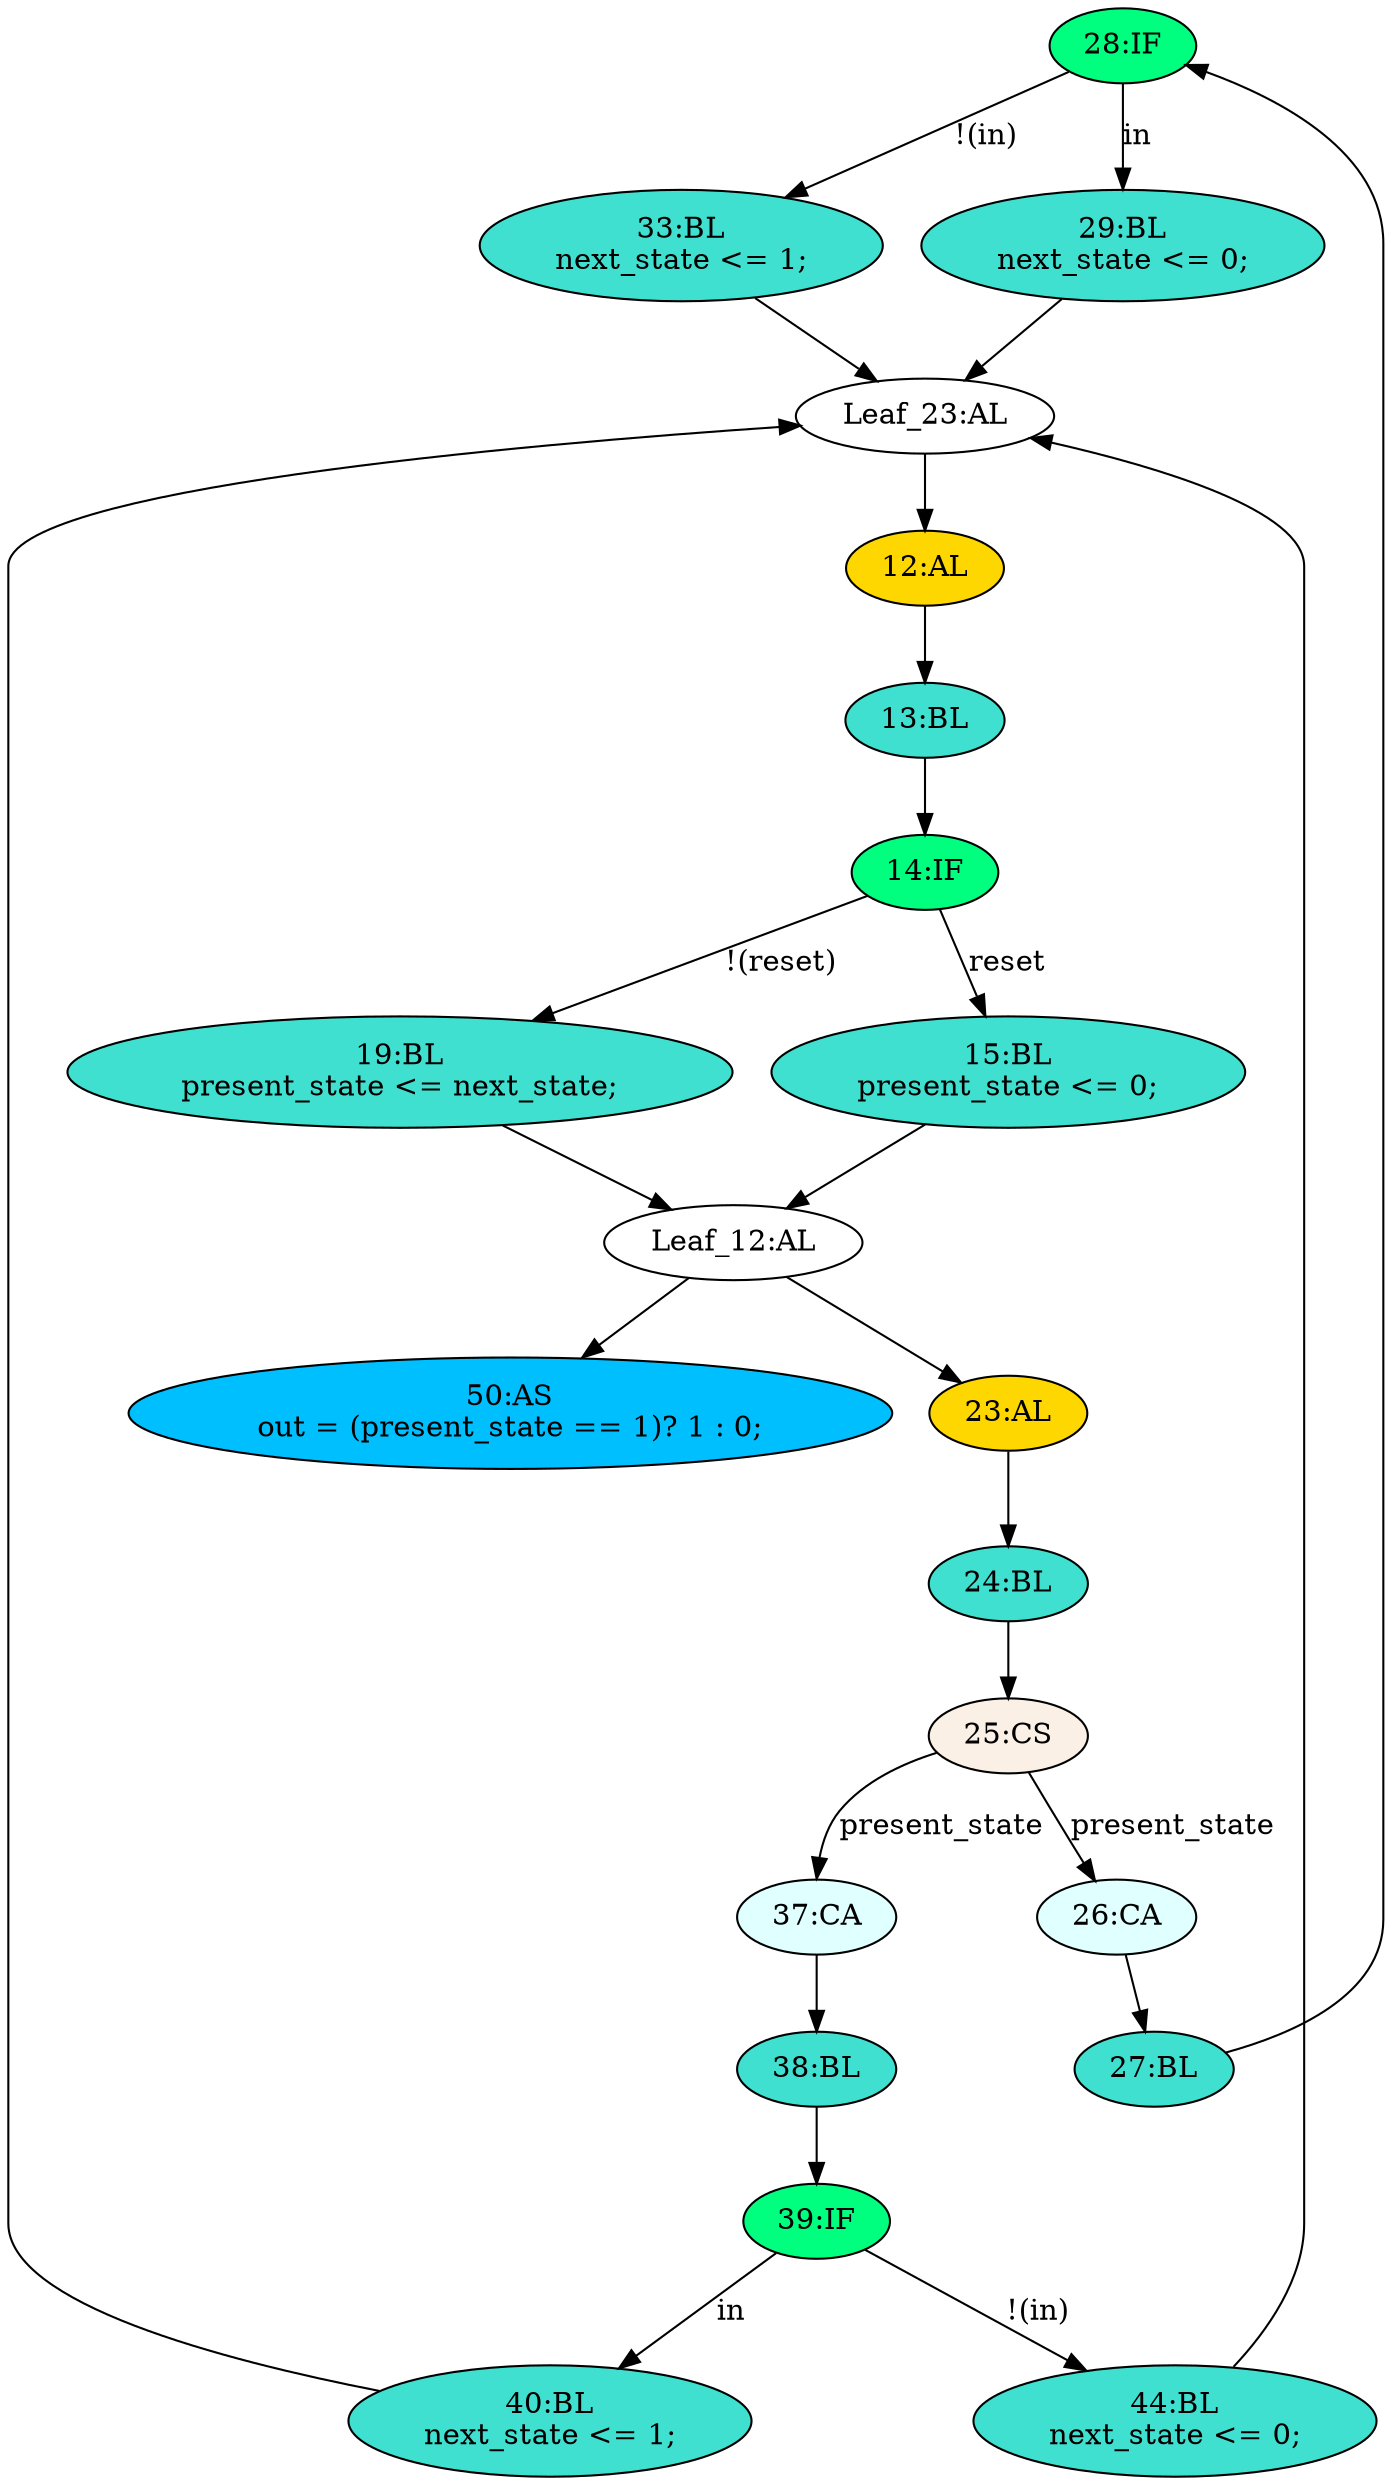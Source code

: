 strict digraph "compose( ,  )" {
	node [label="\N"];
	"28:IF"	[ast="<pyverilog.vparser.ast.IfStatement object at 0x7fa2c9327550>",
		fillcolor=springgreen,
		label="28:IF",
		statements="[]",
		style=filled,
		typ=IfStatement];
	"29:BL"	[ast="<pyverilog.vparser.ast.Block object at 0x7fa2c9327f50>",
		fillcolor=turquoise,
		label="29:BL
next_state <= 0;",
		statements="[<pyverilog.vparser.ast.NonblockingSubstitution object at 0x7fa2c9327290>]",
		style=filled,
		typ=Block];
	"28:IF" -> "29:BL"	[cond="['in']",
		label=in,
		lineno=28];
	"33:BL"	[ast="<pyverilog.vparser.ast.Block object at 0x7fa2c93aae90>",
		fillcolor=turquoise,
		label="33:BL
next_state <= 1;",
		statements="[<pyverilog.vparser.ast.NonblockingSubstitution object at 0x7fa2c93aa390>]",
		style=filled,
		typ=Block];
	"28:IF" -> "33:BL"	[cond="['in']",
		label="!(in)",
		lineno=28];
	"38:BL"	[ast="<pyverilog.vparser.ast.Block object at 0x7fa2c93aa1d0>",
		fillcolor=turquoise,
		label="38:BL",
		statements="[]",
		style=filled,
		typ=Block];
	"39:IF"	[ast="<pyverilog.vparser.ast.IfStatement object at 0x7fa2c8f98c90>",
		fillcolor=springgreen,
		label="39:IF",
		statements="[]",
		style=filled,
		typ=IfStatement];
	"38:BL" -> "39:IF"	[cond="[]",
		lineno=None];
	"40:BL"	[ast="<pyverilog.vparser.ast.Block object at 0x7fa2c8f98a10>",
		fillcolor=turquoise,
		label="40:BL
next_state <= 1;",
		statements="[<pyverilog.vparser.ast.NonblockingSubstitution object at 0x7fa2c8f983d0>]",
		style=filled,
		typ=Block];
	"39:IF" -> "40:BL"	[cond="['in']",
		label=in,
		lineno=39];
	"44:BL"	[ast="<pyverilog.vparser.ast.Block object at 0x7fa2c8f98dd0>",
		fillcolor=turquoise,
		label="44:BL
next_state <= 0;",
		statements="[<pyverilog.vparser.ast.NonblockingSubstitution object at 0x7fa2c8f98610>]",
		style=filled,
		typ=Block];
	"39:IF" -> "44:BL"	[cond="['in']",
		label="!(in)",
		lineno=39];
	"Leaf_23:AL"	[def_var="['next_state']",
		label="Leaf_23:AL"];
	"12:AL"	[ast="<pyverilog.vparser.ast.Always object at 0x7fa2c92d6810>",
		clk_sens=True,
		fillcolor=gold,
		label="12:AL",
		sens="['clk']",
		statements="[]",
		style=filled,
		typ=Always,
		use_var="['reset', 'next_state']"];
	"Leaf_23:AL" -> "12:AL";
	"40:BL" -> "Leaf_23:AL"	[cond="[]",
		lineno=None];
	"19:BL"	[ast="<pyverilog.vparser.ast.Block object at 0x7fa2c92cecd0>",
		fillcolor=turquoise,
		label="19:BL
present_state <= next_state;",
		statements="[<pyverilog.vparser.ast.NonblockingSubstitution object at 0x7fa2c92cebd0>]",
		style=filled,
		typ=Block];
	"Leaf_12:AL"	[def_var="['present_state']",
		label="Leaf_12:AL"];
	"19:BL" -> "Leaf_12:AL"	[cond="[]",
		lineno=None];
	"50:AS"	[ast="<pyverilog.vparser.ast.Assign object at 0x7fa2c8f98d50>",
		def_var="['out']",
		fillcolor=deepskyblue,
		label="50:AS
out = (present_state == 1)? 1 : 0;",
		statements="[]",
		style=filled,
		typ=Assign,
		use_var="['present_state']"];
	"29:BL" -> "Leaf_23:AL"	[cond="[]",
		lineno=None];
	"37:CA"	[ast="<pyverilog.vparser.ast.Case object at 0x7fa2c93aad10>",
		fillcolor=lightcyan,
		label="37:CA",
		statements="[]",
		style=filled,
		typ=Case];
	"37:CA" -> "38:BL"	[cond="[]",
		lineno=None];
	"44:BL" -> "Leaf_23:AL"	[cond="[]",
		lineno=None];
	"15:BL"	[ast="<pyverilog.vparser.ast.Block object at 0x7fa2c9324790>",
		fillcolor=turquoise,
		label="15:BL
present_state <= 0;",
		statements="[<pyverilog.vparser.ast.NonblockingSubstitution object at 0x7fa2c9324610>]",
		style=filled,
		typ=Block];
	"15:BL" -> "Leaf_12:AL"	[cond="[]",
		lineno=None];
	"24:BL"	[ast="<pyverilog.vparser.ast.Block object at 0x7fa2c933dc50>",
		fillcolor=turquoise,
		label="24:BL",
		statements="[]",
		style=filled,
		typ=Block];
	"25:CS"	[ast="<pyverilog.vparser.ast.CaseStatement object at 0x7fa2c93aa110>",
		fillcolor=linen,
		label="25:CS",
		statements="[]",
		style=filled,
		typ=CaseStatement];
	"24:BL" -> "25:CS"	[cond="[]",
		lineno=None];
	"27:BL"	[ast="<pyverilog.vparser.ast.Block object at 0x7fa2c9327850>",
		fillcolor=turquoise,
		label="27:BL",
		statements="[]",
		style=filled,
		typ=Block];
	"27:BL" -> "28:IF"	[cond="[]",
		lineno=None];
	"33:BL" -> "Leaf_23:AL"	[cond="[]",
		lineno=None];
	"13:BL"	[ast="<pyverilog.vparser.ast.Block object at 0x7fa2c92d6750>",
		fillcolor=turquoise,
		label="13:BL",
		statements="[]",
		style=filled,
		typ=Block];
	"12:AL" -> "13:BL"	[cond="[]",
		lineno=None];
	"Leaf_12:AL" -> "50:AS";
	"23:AL"	[ast="<pyverilog.vparser.ast.Always object at 0x7fa2c933d4d0>",
		clk_sens=False,
		fillcolor=gold,
		label="23:AL",
		sens="['present_state', 'in']",
		statements="[]",
		style=filled,
		typ=Always,
		use_var="['present_state', 'in']"];
	"Leaf_12:AL" -> "23:AL";
	"26:CA"	[ast="<pyverilog.vparser.ast.Case object at 0x7fa2c9327750>",
		fillcolor=lightcyan,
		label="26:CA",
		statements="[]",
		style=filled,
		typ=Case];
	"26:CA" -> "27:BL"	[cond="[]",
		lineno=None];
	"14:IF"	[ast="<pyverilog.vparser.ast.IfStatement object at 0x7fa2c9324e10>",
		fillcolor=springgreen,
		label="14:IF",
		statements="[]",
		style=filled,
		typ=IfStatement];
	"13:BL" -> "14:IF"	[cond="[]",
		lineno=None];
	"14:IF" -> "19:BL"	[cond="['reset']",
		label="!(reset)",
		lineno=14];
	"14:IF" -> "15:BL"	[cond="['reset']",
		label=reset,
		lineno=14];
	"23:AL" -> "24:BL"	[cond="[]",
		lineno=None];
	"25:CS" -> "37:CA"	[cond="['present_state']",
		label=present_state,
		lineno=25];
	"25:CS" -> "26:CA"	[cond="['present_state']",
		label=present_state,
		lineno=25];
}
